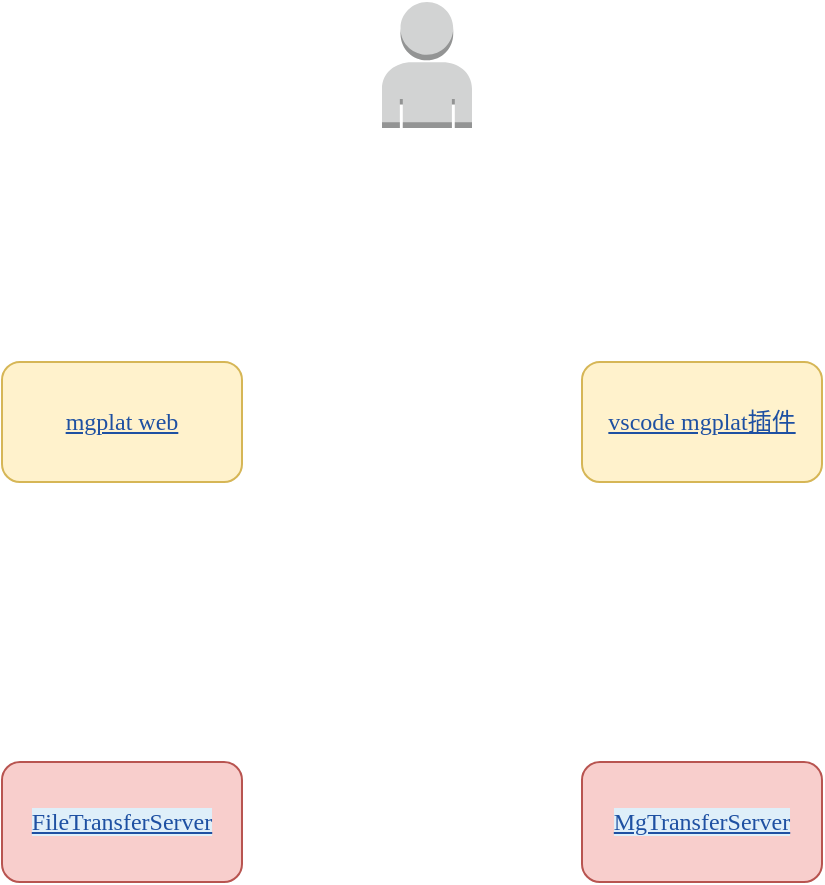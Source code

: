 <mxfile>
    <diagram id="CX8xROLG4qJBpS7ueyeK" name="第 1 页">
        <mxGraphModel dx="1758" dy="1150" grid="1" gridSize="10" guides="1" tooltips="1" connect="1" arrows="1" fold="1" page="1" pageScale="1" pageWidth="827" pageHeight="1169" math="0" shadow="0">
            <root>
                <mxCell id="0"/>
                <mxCell id="1" parent="0"/>
                <mxCell id="2" value="&lt;a style=&quot;color: rgb(30 , 80 , 162) ; font-family: &amp;#34;tahoma&amp;#34; , &amp;#34;simsun&amp;#34; ; text-align: left&quot;&gt;mgplat web&lt;br&gt;&lt;/a&gt;" style="whiteSpace=wrap;html=1;fillColor=#fff2cc;strokeColor=#d6b656;rounded=1;" vertex="1" parent="1">
                    <mxGeometry x="150" y="220" width="120" height="60" as="geometry"/>
                </mxCell>
                <mxCell id="3" value="&lt;a style=&quot;color: rgb(30 , 80 , 162) ; font-family: &amp;#34;tahoma&amp;#34; , &amp;#34;simsun&amp;#34; ; text-align: left&quot;&gt;vscode mgplat插件&lt;br&gt;&lt;/a&gt;" style="whiteSpace=wrap;html=1;fillColor=#fff2cc;strokeColor=#d6b656;rounded=1;" vertex="1" parent="1">
                    <mxGeometry x="440" y="220" width="120" height="60" as="geometry"/>
                </mxCell>
                <mxCell id="4" value="&lt;a style=&quot;color: rgb(30 , 80 , 162) ; font-family: &amp;#34;tahoma&amp;#34; , &amp;#34;simsun&amp;#34; ; text-align: left&quot;&gt;&lt;a style=&quot;color: rgb(30 , 80 , 162) ; font-family: &amp;#34;tahoma&amp;#34; , &amp;#34;simsun&amp;#34; ; background-color: rgb(223 , 239 , 249) ; cursor: pointer&quot;&gt;MgTransferServer&lt;/a&gt;&lt;br&gt;&lt;/a&gt;" style="whiteSpace=wrap;html=1;fillColor=#f8cecc;strokeColor=#b85450;rounded=1;" vertex="1" parent="1">
                    <mxGeometry x="440" y="420" width="120" height="60" as="geometry"/>
                </mxCell>
                <mxCell id="5" value="&lt;a style=&quot;color: rgb(30 , 80 , 162) ; font-family: &amp;#34;tahoma&amp;#34; , &amp;#34;simsun&amp;#34; ; text-align: left&quot;&gt;&lt;a style=&quot;color: rgb(30 , 80 , 162) ; font-family: &amp;#34;tahoma&amp;#34; , &amp;#34;simsun&amp;#34; ; background-color: rgb(223 , 239 , 249) ; cursor: pointer&quot;&gt;FileTransferServer&lt;/a&gt;&lt;br&gt;&lt;/a&gt;" style="whiteSpace=wrap;html=1;fillColor=#f8cecc;strokeColor=#b85450;rounded=1;" vertex="1" parent="1">
                    <mxGeometry x="150" y="420" width="120" height="60" as="geometry"/>
                </mxCell>
                <mxCell id="6" value="" style="outlineConnect=0;dashed=0;verticalLabelPosition=bottom;verticalAlign=top;align=center;html=1;shape=mxgraph.aws3.user;fillColor=#D2D3D3;gradientColor=none;rounded=1;" vertex="1" parent="1">
                    <mxGeometry x="340" y="40" width="45" height="63" as="geometry"/>
                </mxCell>
            </root>
        </mxGraphModel>
    </diagram>
</mxfile>